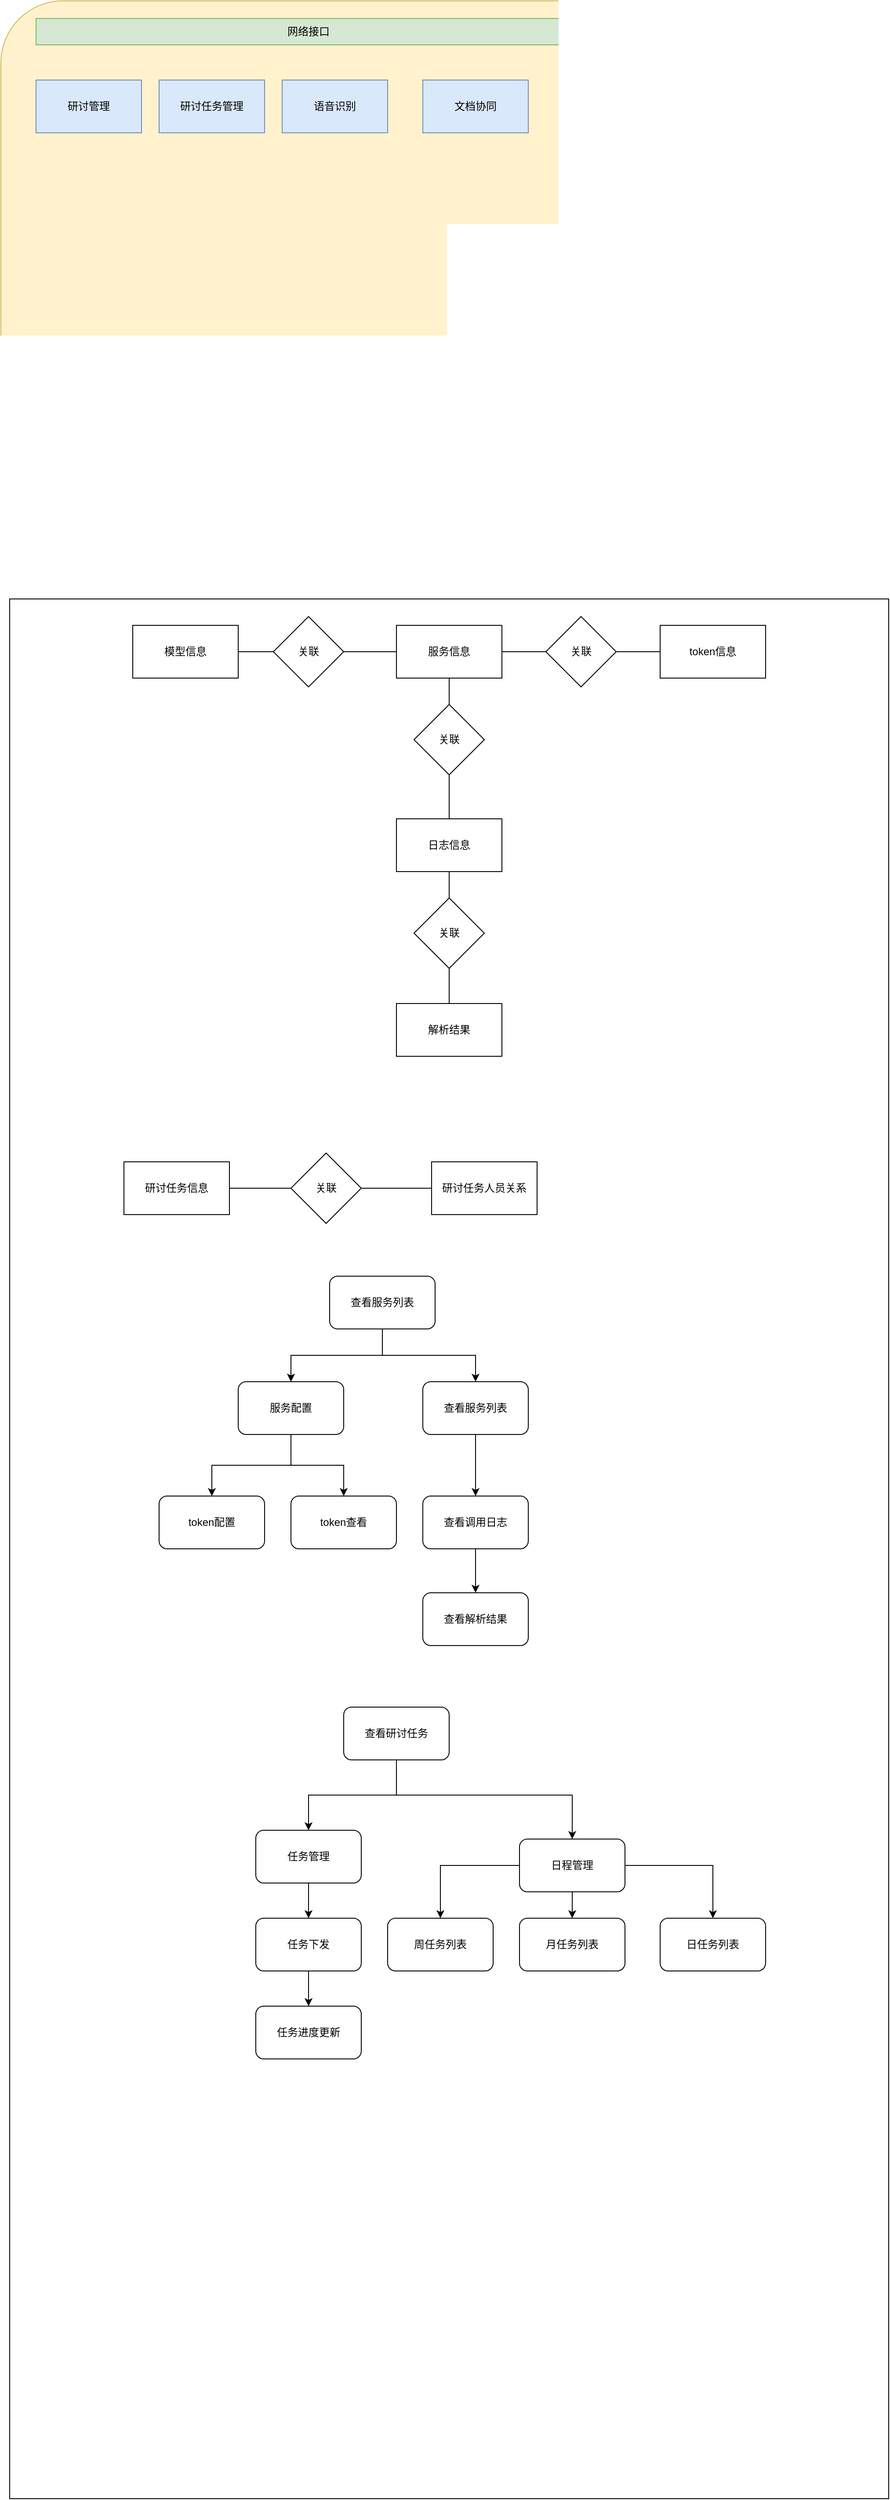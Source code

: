 <mxfile version="20.5.1" type="github">
  <diagram id="PcAVoALIMvfyMNQYDUIw" name="第 1 页">
    <mxGraphModel dx="1422" dy="800" grid="1" gridSize="10" guides="1" tooltips="1" connect="1" arrows="1" fold="1" page="1" pageScale="1" pageWidth="827" pageHeight="1169" math="0" shadow="0">
      <root>
        <mxCell id="0" />
        <mxCell id="1" parent="0" />
        <mxCell id="9e79nIq91jU4IiczefBp-1" value="" style="rounded=1;whiteSpace=wrap;html=1;fillColor=#fff2cc;strokeColor=#d6b656;" parent="1" vertex="1">
          <mxGeometry x="40" y="40" width="720" height="470" as="geometry" />
        </mxCell>
        <mxCell id="9e79nIq91jU4IiczefBp-2" value="网络接口" style="rounded=0;whiteSpace=wrap;html=1;fillColor=#d5e8d4;strokeColor=#82b366;" parent="1" vertex="1">
          <mxGeometry x="80" y="60" width="620" height="30" as="geometry" />
        </mxCell>
        <mxCell id="9e79nIq91jU4IiczefBp-3" value="研讨管理" style="rounded=0;whiteSpace=wrap;html=1;fillColor=#dae8fc;strokeColor=#6c8ebf;" parent="1" vertex="1">
          <mxGeometry x="80" y="130" width="120" height="60" as="geometry" />
        </mxCell>
        <mxCell id="9e79nIq91jU4IiczefBp-4" value="研讨任务管理" style="rounded=0;whiteSpace=wrap;html=1;fillColor=#dae8fc;strokeColor=#6c8ebf;" parent="1" vertex="1">
          <mxGeometry x="220" y="130" width="120" height="60" as="geometry" />
        </mxCell>
        <mxCell id="9e79nIq91jU4IiczefBp-5" value="语音识别" style="rounded=0;whiteSpace=wrap;html=1;fillColor=#dae8fc;strokeColor=#6c8ebf;" parent="1" vertex="1">
          <mxGeometry x="360" y="130" width="120" height="60" as="geometry" />
        </mxCell>
        <mxCell id="9e79nIq91jU4IiczefBp-6" value="文档协同" style="rounded=0;whiteSpace=wrap;html=1;fillColor=#dae8fc;strokeColor=#6c8ebf;" parent="1" vertex="1">
          <mxGeometry x="520" y="130" width="120" height="60" as="geometry" />
        </mxCell>
        <mxCell id="nKFzLt9BN1-0bSh9Yr7D-1" value="" style="rounded=0;whiteSpace=wrap;html=1;" vertex="1" parent="1">
          <mxGeometry x="50" y="720" width="1000" height="2160" as="geometry" />
        </mxCell>
        <mxCell id="nKFzLt9BN1-0bSh9Yr7D-2" value="模型信息" style="rounded=0;whiteSpace=wrap;html=1;" vertex="1" parent="1">
          <mxGeometry x="190" y="750" width="120" height="60" as="geometry" />
        </mxCell>
        <mxCell id="nKFzLt9BN1-0bSh9Yr7D-3" value="关联" style="rhombus;whiteSpace=wrap;html=1;" vertex="1" parent="1">
          <mxGeometry x="350" y="740" width="80" height="80" as="geometry" />
        </mxCell>
        <mxCell id="nKFzLt9BN1-0bSh9Yr7D-4" value="服务信息" style="rounded=0;whiteSpace=wrap;html=1;" vertex="1" parent="1">
          <mxGeometry x="490" y="750" width="120" height="60" as="geometry" />
        </mxCell>
        <mxCell id="nKFzLt9BN1-0bSh9Yr7D-5" value="关联" style="rhombus;whiteSpace=wrap;html=1;" vertex="1" parent="1">
          <mxGeometry x="660" y="740" width="80" height="80" as="geometry" />
        </mxCell>
        <mxCell id="nKFzLt9BN1-0bSh9Yr7D-6" value="token信息" style="rounded=0;whiteSpace=wrap;html=1;" vertex="1" parent="1">
          <mxGeometry x="790" y="750" width="120" height="60" as="geometry" />
        </mxCell>
        <mxCell id="nKFzLt9BN1-0bSh9Yr7D-7" value="日志信息" style="rounded=0;whiteSpace=wrap;html=1;" vertex="1" parent="1">
          <mxGeometry x="490" y="970" width="120" height="60" as="geometry" />
        </mxCell>
        <mxCell id="nKFzLt9BN1-0bSh9Yr7D-8" value="解析结果" style="rounded=0;whiteSpace=wrap;html=1;" vertex="1" parent="1">
          <mxGeometry x="490" y="1180" width="120" height="60" as="geometry" />
        </mxCell>
        <mxCell id="nKFzLt9BN1-0bSh9Yr7D-9" value="关联" style="rhombus;whiteSpace=wrap;html=1;" vertex="1" parent="1">
          <mxGeometry x="510" y="840" width="80" height="80" as="geometry" />
        </mxCell>
        <mxCell id="nKFzLt9BN1-0bSh9Yr7D-11" value="" style="endArrow=none;html=1;rounded=0;exitX=1;exitY=0.5;exitDx=0;exitDy=0;entryX=0;entryY=0.5;entryDx=0;entryDy=0;" edge="1" parent="1" source="nKFzLt9BN1-0bSh9Yr7D-2" target="nKFzLt9BN1-0bSh9Yr7D-3">
          <mxGeometry width="50" height="50" relative="1" as="geometry">
            <mxPoint x="310" y="870" as="sourcePoint" />
            <mxPoint x="360" y="820" as="targetPoint" />
          </mxGeometry>
        </mxCell>
        <mxCell id="nKFzLt9BN1-0bSh9Yr7D-12" value="" style="endArrow=none;html=1;rounded=0;exitX=0;exitY=0.5;exitDx=0;exitDy=0;entryX=1;entryY=0.5;entryDx=0;entryDy=0;" edge="1" parent="1" source="nKFzLt9BN1-0bSh9Yr7D-4" target="nKFzLt9BN1-0bSh9Yr7D-3">
          <mxGeometry width="50" height="50" relative="1" as="geometry">
            <mxPoint x="320" y="790" as="sourcePoint" />
            <mxPoint x="360" y="790" as="targetPoint" />
          </mxGeometry>
        </mxCell>
        <mxCell id="nKFzLt9BN1-0bSh9Yr7D-13" value="" style="endArrow=none;html=1;rounded=0;entryX=1;entryY=0.5;entryDx=0;entryDy=0;" edge="1" parent="1" source="nKFzLt9BN1-0bSh9Yr7D-5" target="nKFzLt9BN1-0bSh9Yr7D-4">
          <mxGeometry width="50" height="50" relative="1" as="geometry">
            <mxPoint x="500" y="790" as="sourcePoint" />
            <mxPoint x="440" y="790" as="targetPoint" />
          </mxGeometry>
        </mxCell>
        <mxCell id="nKFzLt9BN1-0bSh9Yr7D-14" value="" style="endArrow=none;html=1;rounded=0;entryX=1;entryY=0.5;entryDx=0;entryDy=0;exitX=0;exitY=0.5;exitDx=0;exitDy=0;" edge="1" parent="1" source="nKFzLt9BN1-0bSh9Yr7D-6" target="nKFzLt9BN1-0bSh9Yr7D-5">
          <mxGeometry width="50" height="50" relative="1" as="geometry">
            <mxPoint x="690" y="790" as="sourcePoint" />
            <mxPoint x="620" y="790" as="targetPoint" />
          </mxGeometry>
        </mxCell>
        <mxCell id="nKFzLt9BN1-0bSh9Yr7D-15" value="" style="endArrow=none;html=1;rounded=0;exitX=0.5;exitY=1;exitDx=0;exitDy=0;" edge="1" parent="1" source="nKFzLt9BN1-0bSh9Yr7D-4" target="nKFzLt9BN1-0bSh9Yr7D-9">
          <mxGeometry width="50" height="50" relative="1" as="geometry">
            <mxPoint x="500" y="790" as="sourcePoint" />
            <mxPoint x="440" y="790" as="targetPoint" />
          </mxGeometry>
        </mxCell>
        <mxCell id="nKFzLt9BN1-0bSh9Yr7D-16" value="" style="endArrow=none;html=1;rounded=0;exitX=0.5;exitY=1;exitDx=0;exitDy=0;" edge="1" parent="1" source="nKFzLt9BN1-0bSh9Yr7D-9" target="nKFzLt9BN1-0bSh9Yr7D-7">
          <mxGeometry width="50" height="50" relative="1" as="geometry">
            <mxPoint x="560" y="820" as="sourcePoint" />
            <mxPoint x="560" y="850" as="targetPoint" />
          </mxGeometry>
        </mxCell>
        <mxCell id="nKFzLt9BN1-0bSh9Yr7D-18" value="关联" style="rhombus;whiteSpace=wrap;html=1;" vertex="1" parent="1">
          <mxGeometry x="510" y="1060" width="80" height="80" as="geometry" />
        </mxCell>
        <mxCell id="nKFzLt9BN1-0bSh9Yr7D-19" value="" style="endArrow=none;html=1;rounded=0;exitX=0.5;exitY=1;exitDx=0;exitDy=0;" edge="1" parent="1" source="nKFzLt9BN1-0bSh9Yr7D-7" target="nKFzLt9BN1-0bSh9Yr7D-18">
          <mxGeometry width="50" height="50" relative="1" as="geometry">
            <mxPoint x="560" y="930" as="sourcePoint" />
            <mxPoint x="560" y="980" as="targetPoint" />
          </mxGeometry>
        </mxCell>
        <mxCell id="nKFzLt9BN1-0bSh9Yr7D-20" value="" style="endArrow=none;html=1;rounded=0;exitX=0.5;exitY=1;exitDx=0;exitDy=0;entryX=0.5;entryY=0;entryDx=0;entryDy=0;" edge="1" parent="1" source="nKFzLt9BN1-0bSh9Yr7D-18" target="nKFzLt9BN1-0bSh9Yr7D-8">
          <mxGeometry width="50" height="50" relative="1" as="geometry">
            <mxPoint x="560" y="1040" as="sourcePoint" />
            <mxPoint x="560" y="1070" as="targetPoint" />
          </mxGeometry>
        </mxCell>
        <mxCell id="nKFzLt9BN1-0bSh9Yr7D-21" value="研讨任务信息" style="rounded=0;whiteSpace=wrap;html=1;" vertex="1" parent="1">
          <mxGeometry x="180" y="1360" width="120" height="60" as="geometry" />
        </mxCell>
        <mxCell id="nKFzLt9BN1-0bSh9Yr7D-22" value="研讨任务人员关系" style="rounded=0;whiteSpace=wrap;html=1;" vertex="1" parent="1">
          <mxGeometry x="530" y="1360" width="120" height="60" as="geometry" />
        </mxCell>
        <mxCell id="nKFzLt9BN1-0bSh9Yr7D-23" value="关联" style="rhombus;whiteSpace=wrap;html=1;" vertex="1" parent="1">
          <mxGeometry x="370" y="1350" width="80" height="80" as="geometry" />
        </mxCell>
        <mxCell id="nKFzLt9BN1-0bSh9Yr7D-24" value="" style="endArrow=none;html=1;rounded=0;" edge="1" parent="1" source="nKFzLt9BN1-0bSh9Yr7D-21" target="nKFzLt9BN1-0bSh9Yr7D-23">
          <mxGeometry width="50" height="50" relative="1" as="geometry">
            <mxPoint x="420" y="1220" as="sourcePoint" />
            <mxPoint x="420" y="1270" as="targetPoint" />
          </mxGeometry>
        </mxCell>
        <mxCell id="nKFzLt9BN1-0bSh9Yr7D-25" value="" style="endArrow=none;html=1;rounded=0;exitX=1;exitY=0.5;exitDx=0;exitDy=0;" edge="1" parent="1" source="nKFzLt9BN1-0bSh9Yr7D-23" target="nKFzLt9BN1-0bSh9Yr7D-22">
          <mxGeometry width="50" height="50" relative="1" as="geometry">
            <mxPoint x="420" y="1330" as="sourcePoint" />
            <mxPoint x="420" y="1360" as="targetPoint" />
          </mxGeometry>
        </mxCell>
        <mxCell id="nKFzLt9BN1-0bSh9Yr7D-28" value="" style="edgeStyle=orthogonalEdgeStyle;rounded=0;orthogonalLoop=1;jettySize=auto;html=1;" edge="1" parent="1" source="nKFzLt9BN1-0bSh9Yr7D-26" target="nKFzLt9BN1-0bSh9Yr7D-27">
          <mxGeometry relative="1" as="geometry" />
        </mxCell>
        <mxCell id="nKFzLt9BN1-0bSh9Yr7D-30" value="" style="edgeStyle=orthogonalEdgeStyle;rounded=0;orthogonalLoop=1;jettySize=auto;html=1;" edge="1" parent="1" source="nKFzLt9BN1-0bSh9Yr7D-26" target="nKFzLt9BN1-0bSh9Yr7D-29">
          <mxGeometry relative="1" as="geometry" />
        </mxCell>
        <mxCell id="nKFzLt9BN1-0bSh9Yr7D-26" value="查看服务列表" style="rounded=1;whiteSpace=wrap;html=1;" vertex="1" parent="1">
          <mxGeometry x="414" y="1490" width="120" height="60" as="geometry" />
        </mxCell>
        <mxCell id="nKFzLt9BN1-0bSh9Yr7D-32" value="" style="edgeStyle=orthogonalEdgeStyle;rounded=0;orthogonalLoop=1;jettySize=auto;html=1;" edge="1" parent="1" source="nKFzLt9BN1-0bSh9Yr7D-27" target="nKFzLt9BN1-0bSh9Yr7D-31">
          <mxGeometry relative="1" as="geometry" />
        </mxCell>
        <mxCell id="nKFzLt9BN1-0bSh9Yr7D-34" value="" style="edgeStyle=orthogonalEdgeStyle;rounded=0;orthogonalLoop=1;jettySize=auto;html=1;" edge="1" parent="1" source="nKFzLt9BN1-0bSh9Yr7D-27" target="nKFzLt9BN1-0bSh9Yr7D-33">
          <mxGeometry relative="1" as="geometry" />
        </mxCell>
        <mxCell id="nKFzLt9BN1-0bSh9Yr7D-27" value="服务配置" style="rounded=1;whiteSpace=wrap;html=1;" vertex="1" parent="1">
          <mxGeometry x="310" y="1610" width="120" height="60" as="geometry" />
        </mxCell>
        <mxCell id="nKFzLt9BN1-0bSh9Yr7D-38" value="" style="edgeStyle=orthogonalEdgeStyle;rounded=0;orthogonalLoop=1;jettySize=auto;html=1;" edge="1" parent="1" source="nKFzLt9BN1-0bSh9Yr7D-29" target="nKFzLt9BN1-0bSh9Yr7D-37">
          <mxGeometry relative="1" as="geometry" />
        </mxCell>
        <mxCell id="nKFzLt9BN1-0bSh9Yr7D-29" value="查看服务列表" style="rounded=1;whiteSpace=wrap;html=1;" vertex="1" parent="1">
          <mxGeometry x="520" y="1610" width="120" height="60" as="geometry" />
        </mxCell>
        <mxCell id="nKFzLt9BN1-0bSh9Yr7D-31" value="token配置" style="rounded=1;whiteSpace=wrap;html=1;" vertex="1" parent="1">
          <mxGeometry x="220" y="1740" width="120" height="60" as="geometry" />
        </mxCell>
        <mxCell id="nKFzLt9BN1-0bSh9Yr7D-33" value="token查看" style="rounded=1;whiteSpace=wrap;html=1;" vertex="1" parent="1">
          <mxGeometry x="370" y="1740" width="120" height="60" as="geometry" />
        </mxCell>
        <mxCell id="nKFzLt9BN1-0bSh9Yr7D-40" value="" style="edgeStyle=orthogonalEdgeStyle;rounded=0;orthogonalLoop=1;jettySize=auto;html=1;" edge="1" parent="1" source="nKFzLt9BN1-0bSh9Yr7D-37" target="nKFzLt9BN1-0bSh9Yr7D-39">
          <mxGeometry relative="1" as="geometry" />
        </mxCell>
        <mxCell id="nKFzLt9BN1-0bSh9Yr7D-37" value="查看调用日志" style="rounded=1;whiteSpace=wrap;html=1;" vertex="1" parent="1">
          <mxGeometry x="520" y="1740" width="120" height="60" as="geometry" />
        </mxCell>
        <mxCell id="nKFzLt9BN1-0bSh9Yr7D-39" value="查看解析结果" style="rounded=1;whiteSpace=wrap;html=1;" vertex="1" parent="1">
          <mxGeometry x="520" y="1850" width="120" height="60" as="geometry" />
        </mxCell>
        <mxCell id="nKFzLt9BN1-0bSh9Yr7D-43" value="" style="edgeStyle=orthogonalEdgeStyle;rounded=0;orthogonalLoop=1;jettySize=auto;html=1;" edge="1" parent="1" source="nKFzLt9BN1-0bSh9Yr7D-41" target="nKFzLt9BN1-0bSh9Yr7D-42">
          <mxGeometry relative="1" as="geometry" />
        </mxCell>
        <mxCell id="nKFzLt9BN1-0bSh9Yr7D-49" value="" style="edgeStyle=orthogonalEdgeStyle;rounded=0;orthogonalLoop=1;jettySize=auto;html=1;" edge="1" parent="1" source="nKFzLt9BN1-0bSh9Yr7D-41" target="nKFzLt9BN1-0bSh9Yr7D-48">
          <mxGeometry relative="1" as="geometry">
            <Array as="points">
              <mxPoint x="490" y="2080" />
              <mxPoint x="690" y="2080" />
            </Array>
          </mxGeometry>
        </mxCell>
        <mxCell id="nKFzLt9BN1-0bSh9Yr7D-41" value="查看研讨任务" style="rounded=1;whiteSpace=wrap;html=1;" vertex="1" parent="1">
          <mxGeometry x="430" y="1980" width="120" height="60" as="geometry" />
        </mxCell>
        <mxCell id="nKFzLt9BN1-0bSh9Yr7D-45" value="" style="edgeStyle=orthogonalEdgeStyle;rounded=0;orthogonalLoop=1;jettySize=auto;html=1;" edge="1" parent="1" source="nKFzLt9BN1-0bSh9Yr7D-42" target="nKFzLt9BN1-0bSh9Yr7D-44">
          <mxGeometry relative="1" as="geometry" />
        </mxCell>
        <mxCell id="nKFzLt9BN1-0bSh9Yr7D-42" value="任务管理" style="rounded=1;whiteSpace=wrap;html=1;" vertex="1" parent="1">
          <mxGeometry x="330" y="2120" width="120" height="60" as="geometry" />
        </mxCell>
        <mxCell id="nKFzLt9BN1-0bSh9Yr7D-47" value="" style="edgeStyle=orthogonalEdgeStyle;rounded=0;orthogonalLoop=1;jettySize=auto;html=1;" edge="1" parent="1" source="nKFzLt9BN1-0bSh9Yr7D-44" target="nKFzLt9BN1-0bSh9Yr7D-46">
          <mxGeometry relative="1" as="geometry" />
        </mxCell>
        <mxCell id="nKFzLt9BN1-0bSh9Yr7D-44" value="任务下发" style="rounded=1;whiteSpace=wrap;html=1;" vertex="1" parent="1">
          <mxGeometry x="330" y="2220" width="120" height="60" as="geometry" />
        </mxCell>
        <mxCell id="nKFzLt9BN1-0bSh9Yr7D-46" value="任务进度更新" style="rounded=1;whiteSpace=wrap;html=1;" vertex="1" parent="1">
          <mxGeometry x="330" y="2320" width="120" height="60" as="geometry" />
        </mxCell>
        <mxCell id="nKFzLt9BN1-0bSh9Yr7D-51" value="" style="edgeStyle=orthogonalEdgeStyle;rounded=0;orthogonalLoop=1;jettySize=auto;html=1;" edge="1" parent="1" source="nKFzLt9BN1-0bSh9Yr7D-48" target="nKFzLt9BN1-0bSh9Yr7D-50">
          <mxGeometry relative="1" as="geometry" />
        </mxCell>
        <mxCell id="nKFzLt9BN1-0bSh9Yr7D-53" value="" style="edgeStyle=orthogonalEdgeStyle;rounded=0;orthogonalLoop=1;jettySize=auto;html=1;" edge="1" parent="1" source="nKFzLt9BN1-0bSh9Yr7D-48" target="nKFzLt9BN1-0bSh9Yr7D-52">
          <mxGeometry relative="1" as="geometry" />
        </mxCell>
        <mxCell id="nKFzLt9BN1-0bSh9Yr7D-55" value="" style="edgeStyle=orthogonalEdgeStyle;rounded=0;orthogonalLoop=1;jettySize=auto;html=1;" edge="1" parent="1" source="nKFzLt9BN1-0bSh9Yr7D-48" target="nKFzLt9BN1-0bSh9Yr7D-54">
          <mxGeometry relative="1" as="geometry" />
        </mxCell>
        <mxCell id="nKFzLt9BN1-0bSh9Yr7D-48" value="日程管理" style="rounded=1;whiteSpace=wrap;html=1;" vertex="1" parent="1">
          <mxGeometry x="630" y="2130" width="120" height="60" as="geometry" />
        </mxCell>
        <mxCell id="nKFzLt9BN1-0bSh9Yr7D-50" value="周任务列表" style="rounded=1;whiteSpace=wrap;html=1;" vertex="1" parent="1">
          <mxGeometry x="480" y="2220" width="120" height="60" as="geometry" />
        </mxCell>
        <mxCell id="nKFzLt9BN1-0bSh9Yr7D-52" value="月任务列表" style="rounded=1;whiteSpace=wrap;html=1;" vertex="1" parent="1">
          <mxGeometry x="630" y="2220" width="120" height="60" as="geometry" />
        </mxCell>
        <mxCell id="nKFzLt9BN1-0bSh9Yr7D-54" value="日任务列表" style="rounded=1;whiteSpace=wrap;html=1;" vertex="1" parent="1">
          <mxGeometry x="790" y="2220" width="120" height="60" as="geometry" />
        </mxCell>
      </root>
    </mxGraphModel>
  </diagram>
</mxfile>
